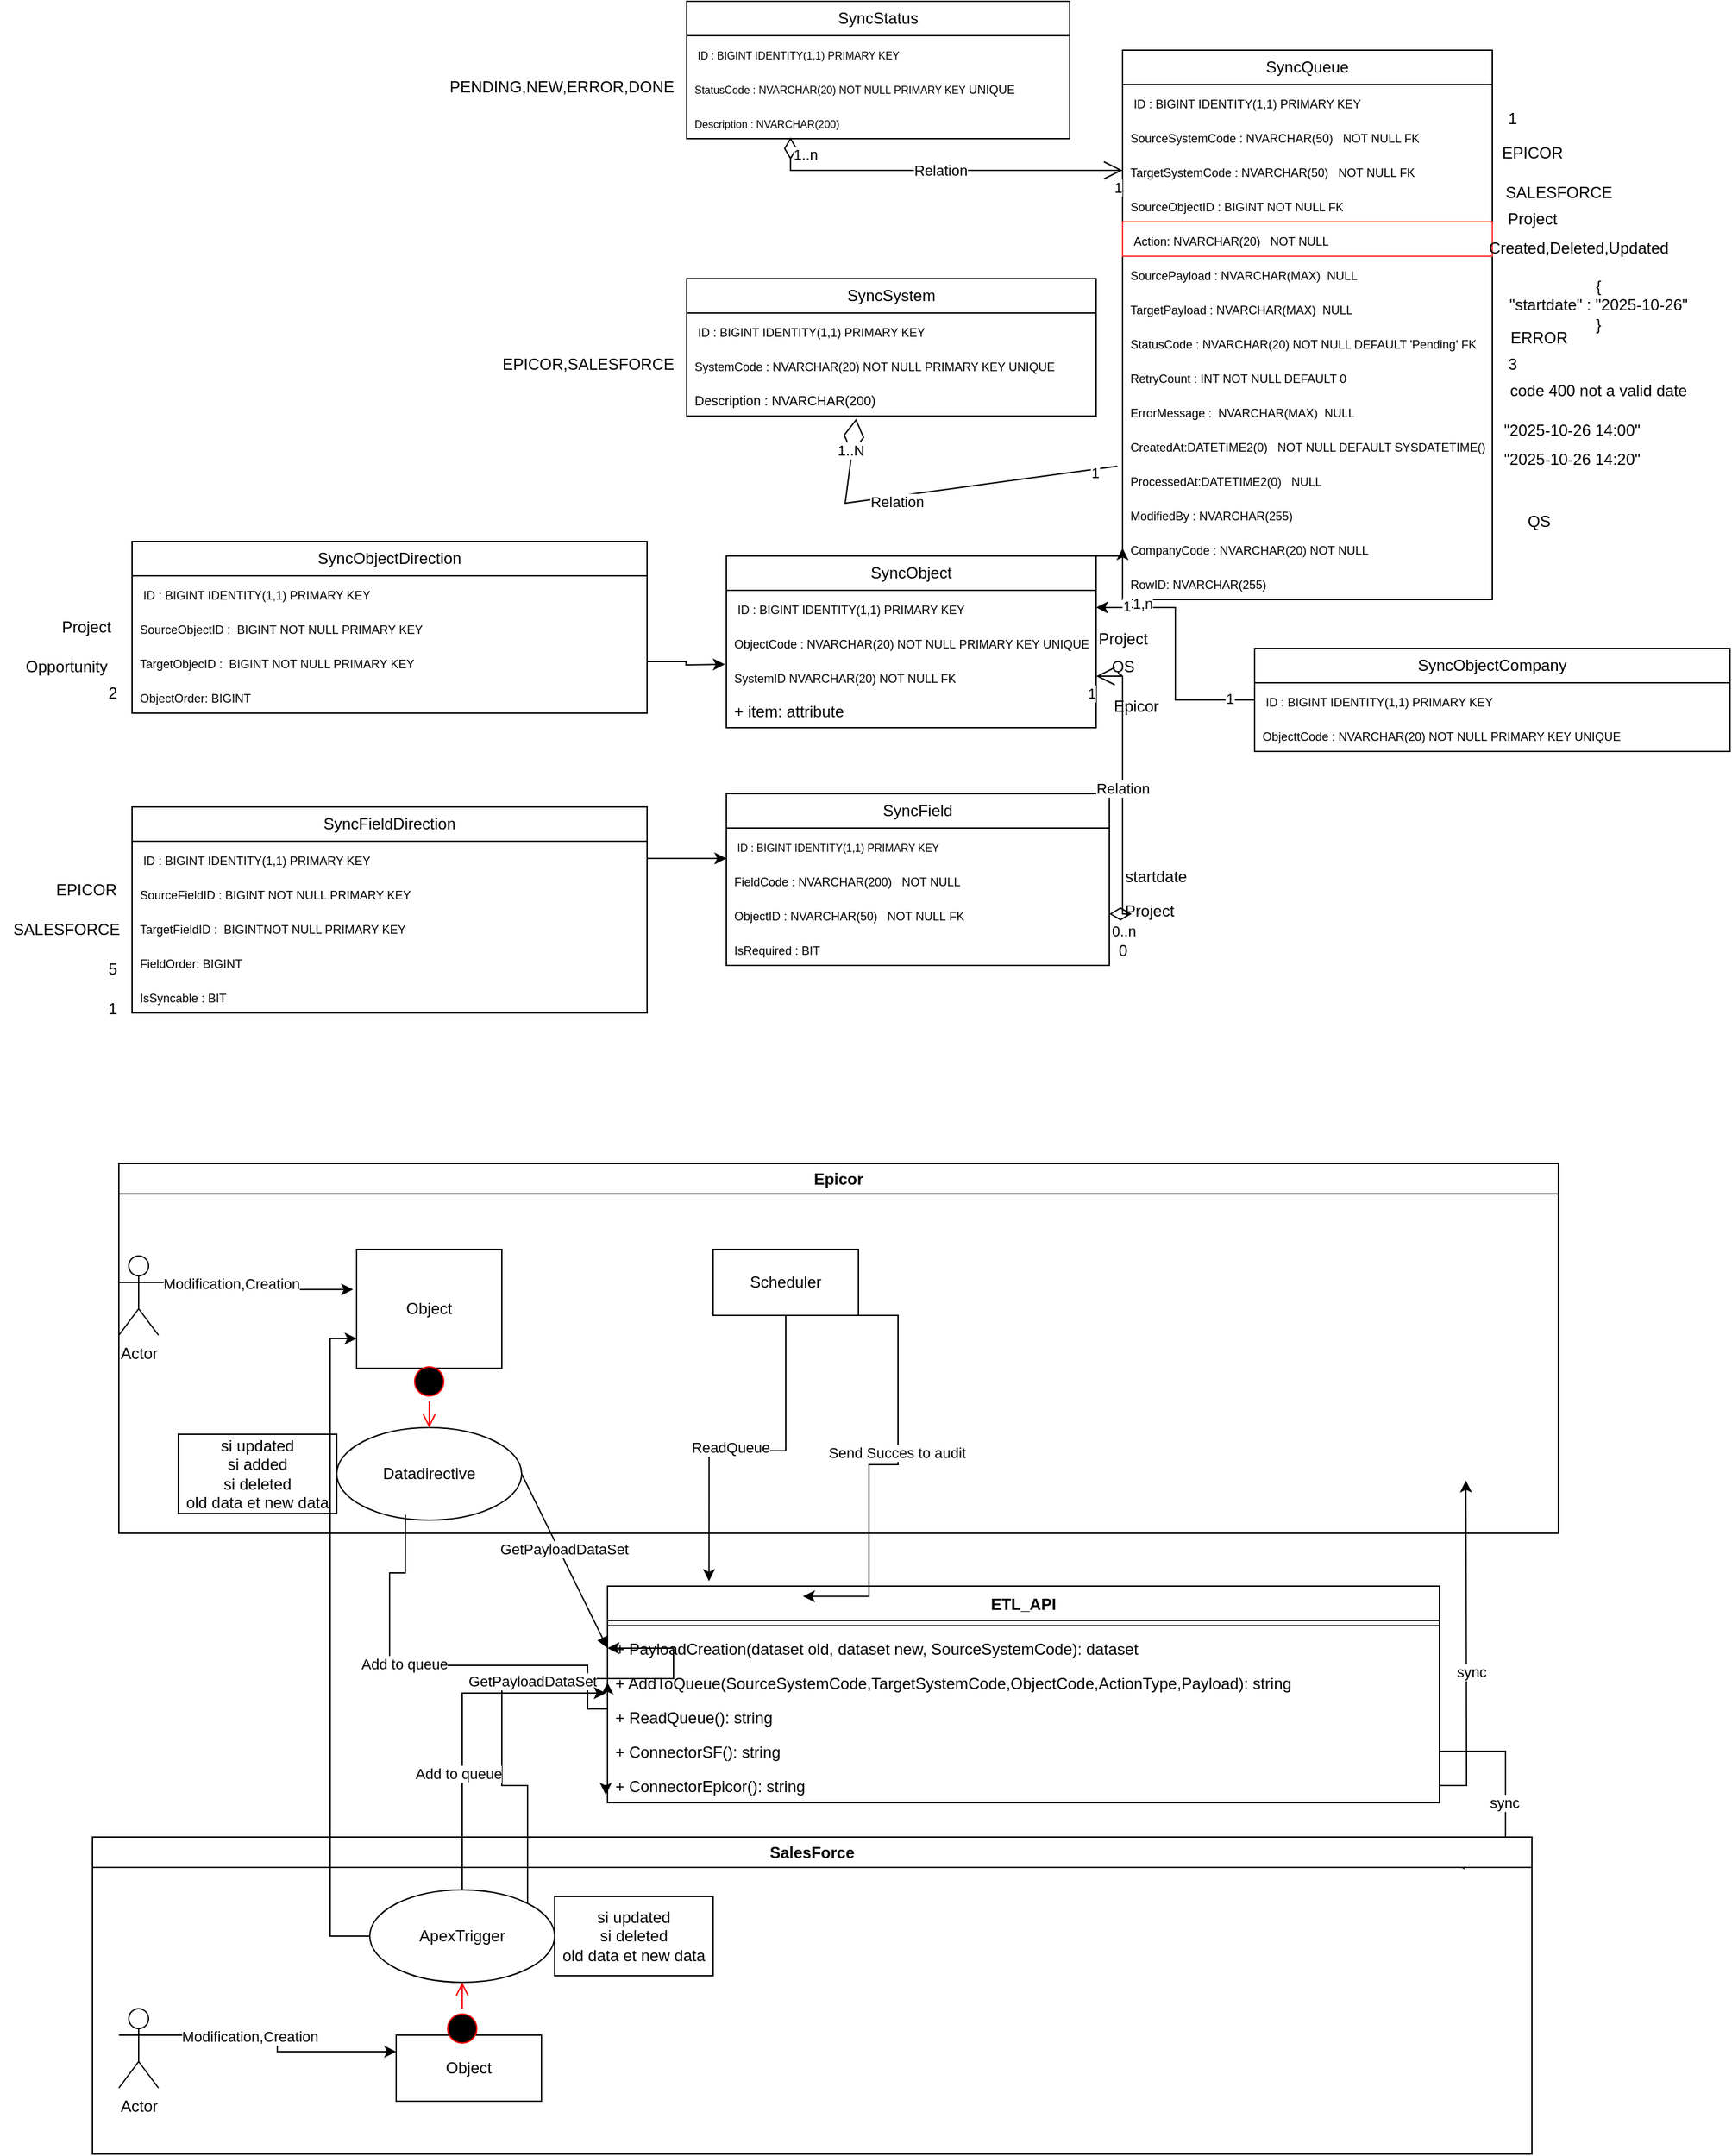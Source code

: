 <mxfile version="28.2.5">
  <diagram name="Page-1" id="Aj5_N3WaNxsP5dWTPXrr">
    <mxGraphModel dx="2253" dy="751" grid="1" gridSize="10" guides="1" tooltips="1" connect="1" arrows="1" fold="1" page="1" pageScale="1" pageWidth="827" pageHeight="1169" math="0" shadow="0">
      <root>
        <mxCell id="0" />
        <mxCell id="1" parent="0" />
        <mxCell id="Qb6BTMtfL8MH-y7f0pIz-1" value="&lt;span data-teams=&quot;true&quot;&gt;SyncQueue&lt;/span&gt;" style="swimlane;fontStyle=0;childLayout=stackLayout;horizontal=1;startSize=26;fillColor=none;horizontalStack=0;resizeParent=1;resizeParentMax=0;resizeLast=0;collapsible=1;marginBottom=0;whiteSpace=wrap;html=1;" parent="1" vertex="1">
          <mxGeometry x="290" y="57" width="280" height="416" as="geometry" />
        </mxCell>
        <mxCell id="Qb6BTMtfL8MH-y7f0pIz-2" value="&lt;span data-teams=&quot;true&quot;&gt;&lt;font style=&quot;font-size: 9px;&quot;&gt;&amp;nbsp;ID : BIGINT IDENTITY(1,1) PRIMARY KEY&lt;/font&gt;&lt;/span&gt;" style="text;strokeColor=none;fillColor=none;align=left;verticalAlign=top;spacingLeft=4;spacingRight=4;overflow=hidden;rotatable=0;points=[[0,0.5],[1,0.5]];portConstraint=eastwest;whiteSpace=wrap;html=1;" parent="Qb6BTMtfL8MH-y7f0pIz-1" vertex="1">
          <mxGeometry y="26" width="280" height="26" as="geometry" />
        </mxCell>
        <mxCell id="Qb6BTMtfL8MH-y7f0pIz-3" value="&lt;span data-teams=&quot;true&quot;&gt;&lt;font style=&quot;font-size: 9px;&quot;&gt;SourceSystemCode : NVARCHAR(50)&amp;nbsp;&amp;nbsp; NOT NULL FK&lt;/font&gt;&lt;/span&gt;" style="text;strokeColor=none;fillColor=none;align=left;verticalAlign=top;spacingLeft=4;spacingRight=4;overflow=hidden;rotatable=0;points=[[0,0.5],[1,0.5]];portConstraint=eastwest;whiteSpace=wrap;html=1;" parent="Qb6BTMtfL8MH-y7f0pIz-1" vertex="1">
          <mxGeometry y="52" width="280" height="26" as="geometry" />
        </mxCell>
        <mxCell id="Qb6BTMtfL8MH-y7f0pIz-4" value="&lt;span data-teams=&quot;true&quot;&gt;&lt;font style=&quot;font-size: 9px;&quot;&gt;TargetSystemCode : NVARCHAR(50)&amp;nbsp;&amp;nbsp; NOT NULL FK&lt;/font&gt;&lt;/span&gt;" style="text;strokeColor=none;fillColor=none;align=left;verticalAlign=top;spacingLeft=4;spacingRight=4;overflow=hidden;rotatable=0;points=[[0,0.5],[1,0.5]];portConstraint=eastwest;whiteSpace=wrap;html=1;" parent="Qb6BTMtfL8MH-y7f0pIz-1" vertex="1">
          <mxGeometry y="78" width="280" height="26" as="geometry" />
        </mxCell>
        <mxCell id="MTBKCmyBLElkbQ5yRE9a-2" value="&lt;span data-teams=&quot;true&quot;&gt;&lt;font style=&quot;font-size: 9px;&quot;&gt;SourceObjectID : BIGINT NOT NULL FK&lt;/font&gt;&lt;/span&gt;" style="text;strokeColor=none;fillColor=none;align=left;verticalAlign=top;spacingLeft=4;spacingRight=4;overflow=hidden;rotatable=0;points=[[0,0.5],[1,0.5]];portConstraint=eastwest;whiteSpace=wrap;html=1;" parent="Qb6BTMtfL8MH-y7f0pIz-1" vertex="1">
          <mxGeometry y="104" width="280" height="26" as="geometry" />
        </mxCell>
        <mxCell id="MTBKCmyBLElkbQ5yRE9a-3" value="&lt;span data-teams=&quot;true&quot;&gt;&lt;font style=&quot;font-size: 9px;&quot;&gt;&amp;nbsp;Action: NVARCHAR(20)&amp;nbsp;&amp;nbsp; NOT NULL&lt;/font&gt;&lt;/span&gt;" style="text;strokeColor=#FF3333;fillColor=#FFFFFF;align=left;verticalAlign=top;spacingLeft=4;spacingRight=4;overflow=hidden;rotatable=0;points=[[0,0.5],[1,0.5]];portConstraint=eastwest;whiteSpace=wrap;html=1;" parent="Qb6BTMtfL8MH-y7f0pIz-1" vertex="1">
          <mxGeometry y="130" width="280" height="26" as="geometry" />
        </mxCell>
        <mxCell id="8bQzE6Kmlg_8_YY8ckR2-76" value="&lt;span style=&quot;font-size: 9px;&quot;&gt;SourcePayload : NVARCHAR(MAX)&amp;nbsp; NULL&lt;/span&gt;" style="text;strokeColor=none;fillColor=none;align=left;verticalAlign=top;spacingLeft=4;spacingRight=4;overflow=hidden;rotatable=0;points=[[0,0.5],[1,0.5]];portConstraint=eastwest;whiteSpace=wrap;html=1;" parent="Qb6BTMtfL8MH-y7f0pIz-1" vertex="1">
          <mxGeometry y="156" width="280" height="26" as="geometry" />
        </mxCell>
        <mxCell id="MTBKCmyBLElkbQ5yRE9a-4" value="&lt;span data-teams=&quot;true&quot;&gt;&lt;font style=&quot;font-size: 9px;&quot;&gt;TargetPayload : NVARCHAR(MAX)&amp;nbsp; NULL&lt;/font&gt;&lt;/span&gt;" style="text;strokeColor=none;fillColor=none;align=left;verticalAlign=top;spacingLeft=4;spacingRight=4;overflow=hidden;rotatable=0;points=[[0,0.5],[1,0.5]];portConstraint=eastwest;whiteSpace=wrap;html=1;" parent="Qb6BTMtfL8MH-y7f0pIz-1" vertex="1">
          <mxGeometry y="182" width="280" height="26" as="geometry" />
        </mxCell>
        <mxCell id="MTBKCmyBLElkbQ5yRE9a-5" value="&lt;span data-teams=&quot;true&quot;&gt;&lt;font style=&quot;font-size: 9px;&quot;&gt;StatusCode : NVARCHAR(20) NOT NULL DEFAULT &#39;Pending&#39; FK&lt;/font&gt;&lt;/span&gt;" style="text;strokeColor=none;fillColor=none;align=left;verticalAlign=top;spacingLeft=4;spacingRight=4;overflow=hidden;rotatable=0;points=[[0,0.5],[1,0.5]];portConstraint=eastwest;whiteSpace=wrap;html=1;" parent="Qb6BTMtfL8MH-y7f0pIz-1" vertex="1">
          <mxGeometry y="208" width="280" height="26" as="geometry" />
        </mxCell>
        <mxCell id="MTBKCmyBLElkbQ5yRE9a-6" value="&lt;span data-teams=&quot;true&quot;&gt;&lt;font style=&quot;font-size: 9px;&quot;&gt;RetryCount : INT NOT NULL DEFAULT 0&lt;/font&gt;&lt;/span&gt;" style="text;strokeColor=none;fillColor=none;align=left;verticalAlign=top;spacingLeft=4;spacingRight=4;overflow=hidden;rotatable=0;points=[[0,0.5],[1,0.5]];portConstraint=eastwest;whiteSpace=wrap;html=1;" parent="Qb6BTMtfL8MH-y7f0pIz-1" vertex="1">
          <mxGeometry y="234" width="280" height="26" as="geometry" />
        </mxCell>
        <mxCell id="MTBKCmyBLElkbQ5yRE9a-7" value="&lt;span data-teams=&quot;true&quot;&gt;&lt;font style=&quot;font-size: 9px;&quot;&gt;ErrorMessage :&amp;nbsp; NVARCHAR(MAX)&amp;nbsp; NULL&lt;/font&gt;&lt;/span&gt;" style="text;strokeColor=none;fillColor=none;align=left;verticalAlign=top;spacingLeft=4;spacingRight=4;overflow=hidden;rotatable=0;points=[[0,0.5],[1,0.5]];portConstraint=eastwest;whiteSpace=wrap;html=1;" parent="Qb6BTMtfL8MH-y7f0pIz-1" vertex="1">
          <mxGeometry y="260" width="280" height="26" as="geometry" />
        </mxCell>
        <mxCell id="MTBKCmyBLElkbQ5yRE9a-8" value="&lt;span data-teams=&quot;true&quot;&gt;&lt;font style=&quot;font-size: 9px;&quot;&gt;CreatedAt:DATETIME2(0)&amp;nbsp;&amp;nbsp; NOT NULL DEFAULT SYSDATETIME()&lt;/font&gt;&lt;/span&gt;" style="text;strokeColor=none;fillColor=none;align=left;verticalAlign=top;spacingLeft=4;spacingRight=4;overflow=hidden;rotatable=0;points=[[0,0.5],[1,0.5]];portConstraint=eastwest;whiteSpace=wrap;html=1;" parent="Qb6BTMtfL8MH-y7f0pIz-1" vertex="1">
          <mxGeometry y="286" width="280" height="26" as="geometry" />
        </mxCell>
        <mxCell id="MTBKCmyBLElkbQ5yRE9a-9" value="&lt;span data-teams=&quot;true&quot;&gt;&lt;font style=&quot;font-size: 9px;&quot;&gt;ProcessedAt:DATETIME2(0)&amp;nbsp;&amp;nbsp; NULL&lt;/font&gt;&lt;/span&gt;" style="text;strokeColor=none;fillColor=none;align=left;verticalAlign=top;spacingLeft=4;spacingRight=4;overflow=hidden;rotatable=0;points=[[0,0.5],[1,0.5]];portConstraint=eastwest;whiteSpace=wrap;html=1;" parent="Qb6BTMtfL8MH-y7f0pIz-1" vertex="1">
          <mxGeometry y="312" width="280" height="26" as="geometry" />
        </mxCell>
        <mxCell id="8bQzE6Kmlg_8_YY8ckR2-77" value="&lt;font style=&quot;font-size: 9px;&quot;&gt;ModifiedBy : NVARCHAR(255)&amp;nbsp;&lt;/font&gt;" style="text;strokeColor=none;fillColor=none;align=left;verticalAlign=top;spacingLeft=4;spacingRight=4;overflow=hidden;rotatable=0;points=[[0,0.5],[1,0.5]];portConstraint=eastwest;whiteSpace=wrap;html=1;" parent="Qb6BTMtfL8MH-y7f0pIz-1" vertex="1">
          <mxGeometry y="338" width="280" height="26" as="geometry" />
        </mxCell>
        <mxCell id="8bQzE6Kmlg_8_YY8ckR2-66" value="&lt;font style=&quot;font-size: 9px;&quot;&gt;CompanyCode&amp;nbsp;&lt;font style=&quot;&quot;&gt;: NVARCHAR(20) NOT NULL&amp;nbsp;&lt;/font&gt;&lt;/font&gt;" style="text;strokeColor=none;fillColor=none;align=left;verticalAlign=top;spacingLeft=4;spacingRight=4;overflow=hidden;rotatable=0;points=[[0,0.5],[1,0.5]];portConstraint=eastwest;whiteSpace=wrap;html=1;" parent="Qb6BTMtfL8MH-y7f0pIz-1" vertex="1">
          <mxGeometry y="364" width="280" height="26" as="geometry" />
        </mxCell>
        <mxCell id="hqeiCb8TTvEmJ8y_VH3f-1" value="&lt;font style=&quot;font-size: 9px;&quot;&gt;RowID:&amp;nbsp;NVARCHAR(255)&amp;nbsp;&lt;/font&gt;" style="text;strokeColor=none;fillColor=none;align=left;verticalAlign=top;spacingLeft=4;spacingRight=4;overflow=hidden;rotatable=0;points=[[0,0.5],[1,0.5]];portConstraint=eastwest;whiteSpace=wrap;html=1;" vertex="1" parent="Qb6BTMtfL8MH-y7f0pIz-1">
          <mxGeometry y="390" width="280" height="26" as="geometry" />
        </mxCell>
        <mxCell id="MTBKCmyBLElkbQ5yRE9a-10" value="SyncStatus" style="swimlane;fontStyle=0;childLayout=stackLayout;horizontal=1;startSize=26;fillColor=none;horizontalStack=0;resizeParent=1;resizeParentMax=0;resizeLast=0;collapsible=1;marginBottom=0;whiteSpace=wrap;html=1;" parent="1" vertex="1">
          <mxGeometry x="-40" y="20" width="290" height="104" as="geometry" />
        </mxCell>
        <mxCell id="MTBKCmyBLElkbQ5yRE9a-11" value="&lt;font style=&quot;font-size: 8px;&quot;&gt;&amp;nbsp;ID : BIGINT IDENTITY(1,1) PRIMARY KEY&lt;/font&gt;" style="text;strokeColor=none;fillColor=none;align=left;verticalAlign=top;spacingLeft=4;spacingRight=4;overflow=hidden;rotatable=0;points=[[0,0.5],[1,0.5]];portConstraint=eastwest;whiteSpace=wrap;html=1;" parent="MTBKCmyBLElkbQ5yRE9a-10" vertex="1">
          <mxGeometry y="26" width="290" height="26" as="geometry" />
        </mxCell>
        <mxCell id="MTBKCmyBLElkbQ5yRE9a-13" value="&lt;font style=&quot;font-size: 8px;&quot;&gt;&lt;font style=&quot;&quot;&gt;StatusCode&amp;nbsp;: NVARCHAR(20) NOT NULL&amp;nbsp;&lt;/font&gt;PRIMARY KEY&amp;nbsp;&lt;/font&gt;&lt;span style=&quot;font-size: 9px;&quot;&gt;UNIQUE&lt;/span&gt;" style="text;strokeColor=none;fillColor=none;align=left;verticalAlign=top;spacingLeft=4;spacingRight=4;overflow=hidden;rotatable=0;points=[[0,0.5],[1,0.5]];portConstraint=eastwest;whiteSpace=wrap;html=1;" parent="MTBKCmyBLElkbQ5yRE9a-10" vertex="1">
          <mxGeometry y="52" width="290" height="26" as="geometry" />
        </mxCell>
        <mxCell id="MTBKCmyBLElkbQ5yRE9a-19" value="&lt;font style=&quot;font-size: 8px;&quot;&gt;Description :&amp;nbsp;NVARCHAR(200)&amp;nbsp;&lt;/font&gt;" style="text;strokeColor=none;fillColor=none;align=left;verticalAlign=top;spacingLeft=4;spacingRight=4;overflow=hidden;rotatable=0;points=[[0,0.5],[1,0.5]];portConstraint=eastwest;whiteSpace=wrap;html=1;" parent="MTBKCmyBLElkbQ5yRE9a-10" vertex="1">
          <mxGeometry y="78" width="290" height="26" as="geometry" />
        </mxCell>
        <mxCell id="MTBKCmyBLElkbQ5yRE9a-16" value="Relation" style="endArrow=open;html=1;endSize=12;startArrow=diamondThin;startSize=14;startFill=0;edgeStyle=orthogonalEdgeStyle;rounded=0;entryX=0;entryY=0.5;entryDx=0;entryDy=0;exitX=0.271;exitY=0.962;exitDx=0;exitDy=0;exitPerimeter=0;" parent="1" source="MTBKCmyBLElkbQ5yRE9a-19" target="Qb6BTMtfL8MH-y7f0pIz-4" edge="1">
          <mxGeometry relative="1" as="geometry">
            <mxPoint x="97" y="130" as="sourcePoint" />
            <mxPoint x="250.0" y="198.914" as="targetPoint" />
          </mxGeometry>
        </mxCell>
        <mxCell id="MTBKCmyBLElkbQ5yRE9a-17" value="1..n" style="edgeLabel;resizable=0;html=1;align=left;verticalAlign=top;" parent="MTBKCmyBLElkbQ5yRE9a-16" connectable="0" vertex="1">
          <mxGeometry x="-1" relative="1" as="geometry" />
        </mxCell>
        <mxCell id="MTBKCmyBLElkbQ5yRE9a-18" value="1" style="edgeLabel;resizable=0;html=1;align=right;verticalAlign=top;" parent="MTBKCmyBLElkbQ5yRE9a-16" connectable="0" vertex="1">
          <mxGeometry x="1" relative="1" as="geometry" />
        </mxCell>
        <mxCell id="MTBKCmyBLElkbQ5yRE9a-21" value="SyncField" style="swimlane;fontStyle=0;childLayout=stackLayout;horizontal=1;startSize=26;fillColor=none;horizontalStack=0;resizeParent=1;resizeParentMax=0;resizeLast=0;collapsible=1;marginBottom=0;whiteSpace=wrap;html=1;" parent="1" vertex="1">
          <mxGeometry x="-10" y="620" width="290" height="130" as="geometry" />
        </mxCell>
        <mxCell id="MTBKCmyBLElkbQ5yRE9a-22" value="&lt;span style=&quot;font-size: 8px;&quot;&gt;&amp;nbsp;ID : BIGINT IDENTITY(1,1) PRIMARY KEY&lt;/span&gt;" style="text;strokeColor=none;fillColor=none;align=left;verticalAlign=top;spacingLeft=4;spacingRight=4;overflow=hidden;rotatable=0;points=[[0,0.5],[1,0.5]];portConstraint=eastwest;whiteSpace=wrap;html=1;" parent="MTBKCmyBLElkbQ5yRE9a-21" vertex="1">
          <mxGeometry y="26" width="290" height="26" as="geometry" />
        </mxCell>
        <mxCell id="Qzrrch7IK2g1BgYNQHYs-12" value="&lt;font style=&quot;font-size: 9px;&quot;&gt;FieldCode : NVARCHAR(200)&amp;nbsp;&amp;nbsp; NOT NULL&amp;nbsp;&lt;/font&gt;" style="text;strokeColor=none;fillColor=none;align=left;verticalAlign=top;spacingLeft=4;spacingRight=4;overflow=hidden;rotatable=0;points=[[0,0.5],[1,0.5]];portConstraint=eastwest;whiteSpace=wrap;html=1;" parent="MTBKCmyBLElkbQ5yRE9a-21" vertex="1">
          <mxGeometry y="52" width="290" height="26" as="geometry" />
        </mxCell>
        <mxCell id="MTBKCmyBLElkbQ5yRE9a-23" value="&lt;span style=&quot;font-size: 9px;&quot;&gt;ObjectID : NVARCHAR(50)&amp;nbsp;&amp;nbsp; NOT NULL&amp;nbsp;&lt;/span&gt;&lt;span style=&quot;font-size: 9px;&quot;&gt;FK&lt;/span&gt;" style="text;strokeColor=none;fillColor=none;align=left;verticalAlign=top;spacingLeft=4;spacingRight=4;overflow=hidden;rotatable=0;points=[[0,0.5],[1,0.5]];portConstraint=eastwest;whiteSpace=wrap;html=1;" parent="MTBKCmyBLElkbQ5yRE9a-21" vertex="1">
          <mxGeometry y="78" width="290" height="26" as="geometry" />
        </mxCell>
        <mxCell id="8bQzE6Kmlg_8_YY8ckR2-73" value="&lt;font style=&quot;font-size: 9px;&quot;&gt;IsRequired : BIT&lt;/font&gt;" style="text;strokeColor=none;fillColor=none;align=left;verticalAlign=top;spacingLeft=4;spacingRight=4;overflow=hidden;rotatable=0;points=[[0,0.5],[1,0.5]];portConstraint=eastwest;whiteSpace=wrap;html=1;" parent="MTBKCmyBLElkbQ5yRE9a-21" vertex="1">
          <mxGeometry y="104" width="290" height="26" as="geometry" />
        </mxCell>
        <mxCell id="MTBKCmyBLElkbQ5yRE9a-25" value="SyncSystem" style="swimlane;fontStyle=0;childLayout=stackLayout;horizontal=1;startSize=26;fillColor=none;horizontalStack=0;resizeParent=1;resizeParentMax=0;resizeLast=0;collapsible=1;marginBottom=0;whiteSpace=wrap;html=1;" parent="1" vertex="1">
          <mxGeometry x="-40" y="230" width="310" height="104" as="geometry" />
        </mxCell>
        <mxCell id="MTBKCmyBLElkbQ5yRE9a-26" value="&lt;span style=&quot;font-size: 9px;&quot;&gt;&amp;nbsp;ID : BIGINT IDENTITY(1,1) PRIMARY KEY&lt;/span&gt;" style="text;strokeColor=none;fillColor=none;align=left;verticalAlign=top;spacingLeft=4;spacingRight=4;overflow=hidden;rotatable=0;points=[[0,0.5],[1,0.5]];portConstraint=eastwest;whiteSpace=wrap;html=1;" parent="MTBKCmyBLElkbQ5yRE9a-25" vertex="1">
          <mxGeometry y="26" width="310" height="26" as="geometry" />
        </mxCell>
        <mxCell id="MTBKCmyBLElkbQ5yRE9a-27" value="&lt;font style=&quot;font-size: 9px;&quot;&gt;&lt;font style=&quot;&quot;&gt;SystemCode&amp;nbsp;: NVARCHAR(20) NOT NULL&amp;nbsp;&lt;/font&gt;PRIMARY KEY UNIQUE&lt;/font&gt;" style="text;strokeColor=none;fillColor=none;align=left;verticalAlign=top;spacingLeft=4;spacingRight=4;overflow=hidden;rotatable=0;points=[[0,0.5],[1,0.5]];portConstraint=eastwest;whiteSpace=wrap;html=1;" parent="MTBKCmyBLElkbQ5yRE9a-25" vertex="1">
          <mxGeometry y="52" width="310" height="26" as="geometry" />
        </mxCell>
        <mxCell id="MTBKCmyBLElkbQ5yRE9a-28" value="&lt;font style=&quot;font-size: 10px;&quot;&gt;Description :&amp;nbsp;NVARCHAR(200)&amp;nbsp;&lt;/font&gt;" style="text;strokeColor=none;fillColor=none;align=left;verticalAlign=top;spacingLeft=4;spacingRight=4;overflow=hidden;rotatable=0;points=[[0,0.5],[1,0.5]];portConstraint=eastwest;whiteSpace=wrap;html=1;" parent="MTBKCmyBLElkbQ5yRE9a-25" vertex="1">
          <mxGeometry y="78" width="310" height="26" as="geometry" />
        </mxCell>
        <mxCell id="MTBKCmyBLElkbQ5yRE9a-29" value="" style="endArrow=diamondThin;endFill=0;endSize=24;html=1;rounded=0;entryX=0.414;entryY=1.077;entryDx=0;entryDy=0;entryPerimeter=0;exitX=-0.014;exitY=1.115;exitDx=0;exitDy=0;exitPerimeter=0;" parent="1" source="MTBKCmyBLElkbQ5yRE9a-8" target="MTBKCmyBLElkbQ5yRE9a-28" edge="1">
          <mxGeometry width="160" relative="1" as="geometry">
            <mxPoint x="120" y="440" as="sourcePoint" />
            <mxPoint x="230" y="390" as="targetPoint" />
            <Array as="points">
              <mxPoint x="80" y="400" />
            </Array>
          </mxGeometry>
        </mxCell>
        <mxCell id="MTBKCmyBLElkbQ5yRE9a-30" value="1..N" style="edgeLabel;html=1;align=center;verticalAlign=middle;resizable=0;points=[];" parent="MTBKCmyBLElkbQ5yRE9a-29" vertex="1" connectable="0">
          <mxGeometry x="0.824" y="1" relative="1" as="geometry">
            <mxPoint as="offset" />
          </mxGeometry>
        </mxCell>
        <mxCell id="MTBKCmyBLElkbQ5yRE9a-31" value="1" style="edgeLabel;html=1;align=center;verticalAlign=middle;resizable=0;points=[];" parent="MTBKCmyBLElkbQ5yRE9a-29" vertex="1" connectable="0">
          <mxGeometry x="-0.872" y="2" relative="1" as="geometry">
            <mxPoint as="offset" />
          </mxGeometry>
        </mxCell>
        <mxCell id="MTBKCmyBLElkbQ5yRE9a-32" value="Relation" style="edgeLabel;html=1;align=center;verticalAlign=middle;resizable=0;points=[];" parent="MTBKCmyBLElkbQ5yRE9a-29" vertex="1" connectable="0">
          <mxGeometry x="0.24" y="4" relative="1" as="geometry">
            <mxPoint as="offset" />
          </mxGeometry>
        </mxCell>
        <mxCell id="Qzrrch7IK2g1BgYNQHYs-1" value="SyncObject" style="swimlane;fontStyle=0;childLayout=stackLayout;horizontal=1;startSize=26;fillColor=none;horizontalStack=0;resizeParent=1;resizeParentMax=0;resizeLast=0;collapsible=1;marginBottom=0;whiteSpace=wrap;html=1;" parent="1" vertex="1">
          <mxGeometry x="-10" y="440" width="280" height="130" as="geometry" />
        </mxCell>
        <mxCell id="Qzrrch7IK2g1BgYNQHYs-2" value="&lt;span style=&quot;font-size: 9px;&quot;&gt;&amp;nbsp;ID : BIGINT IDENTITY(1,1) PRIMARY KEY&lt;/span&gt;" style="text;strokeColor=none;fillColor=none;align=left;verticalAlign=top;spacingLeft=4;spacingRight=4;overflow=hidden;rotatable=0;points=[[0,0.5],[1,0.5]];portConstraint=eastwest;whiteSpace=wrap;html=1;" parent="Qzrrch7IK2g1BgYNQHYs-1" vertex="1">
          <mxGeometry y="26" width="280" height="26" as="geometry" />
        </mxCell>
        <mxCell id="Qzrrch7IK2g1BgYNQHYs-3" value="&lt;font style=&quot;font-size: 9px;&quot;&gt;ObjectCode&amp;nbsp;&lt;font style=&quot;&quot;&gt;: NVARCHAR(20) NOT NULL&amp;nbsp;&lt;/font&gt;PRIMARY KEY UNIQUE&lt;/font&gt;" style="text;strokeColor=none;fillColor=none;align=left;verticalAlign=top;spacingLeft=4;spacingRight=4;overflow=hidden;rotatable=0;points=[[0,0.5],[1,0.5]];portConstraint=eastwest;whiteSpace=wrap;html=1;" parent="Qzrrch7IK2g1BgYNQHYs-1" vertex="1">
          <mxGeometry y="52" width="280" height="26" as="geometry" />
        </mxCell>
        <mxCell id="Qzrrch7IK2g1BgYNQHYs-8" value="&lt;font style=&quot;font-size: 9px;&quot;&gt;SystemID&amp;nbsp;&lt;font style=&quot;&quot;&gt;NVARCHAR(20) NOT NULL FK&lt;/font&gt;&amp;nbsp;&lt;/font&gt;" style="text;strokeColor=none;fillColor=none;align=left;verticalAlign=top;spacingLeft=4;spacingRight=4;overflow=hidden;rotatable=0;points=[[0,0.5],[1,0.5]];portConstraint=eastwest;whiteSpace=wrap;html=1;" parent="Qzrrch7IK2g1BgYNQHYs-1" vertex="1">
          <mxGeometry y="78" width="280" height="26" as="geometry" />
        </mxCell>
        <mxCell id="b9gmR7ahSrgNAl1d7lEf-2" value="+ item: attribute" style="text;strokeColor=none;fillColor=none;align=left;verticalAlign=top;spacingLeft=4;spacingRight=4;overflow=hidden;rotatable=0;points=[[0,0.5],[1,0.5]];portConstraint=eastwest;whiteSpace=wrap;html=1;" parent="Qzrrch7IK2g1BgYNQHYs-1" vertex="1">
          <mxGeometry y="104" width="280" height="26" as="geometry" />
        </mxCell>
        <mxCell id="Qzrrch7IK2g1BgYNQHYs-9" value="Relation" style="endArrow=open;html=1;endSize=12;startArrow=diamondThin;startSize=14;startFill=0;edgeStyle=orthogonalEdgeStyle;rounded=0;entryX=1;entryY=0.5;entryDx=0;entryDy=0;exitX=1;exitY=0.5;exitDx=0;exitDy=0;" parent="1" source="MTBKCmyBLElkbQ5yRE9a-23" target="Qzrrch7IK2g1BgYNQHYs-8" edge="1">
          <mxGeometry relative="1" as="geometry">
            <mxPoint x="300" y="680" as="sourcePoint" />
            <mxPoint x="330" y="560" as="targetPoint" />
          </mxGeometry>
        </mxCell>
        <mxCell id="Qzrrch7IK2g1BgYNQHYs-10" value="0..n" style="edgeLabel;resizable=0;html=1;align=left;verticalAlign=top;" parent="Qzrrch7IK2g1BgYNQHYs-9" connectable="0" vertex="1">
          <mxGeometry x="-1" relative="1" as="geometry" />
        </mxCell>
        <mxCell id="Qzrrch7IK2g1BgYNQHYs-11" value="1" style="edgeLabel;resizable=0;html=1;align=right;verticalAlign=top;" parent="Qzrrch7IK2g1BgYNQHYs-9" connectable="0" vertex="1">
          <mxGeometry x="1" relative="1" as="geometry" />
        </mxCell>
        <mxCell id="hNZ9rFo7HgNfVF230UiR-13" value="Epicor" style="swimlane;whiteSpace=wrap;html=1;" parent="1" vertex="1">
          <mxGeometry x="-470" y="900" width="1090" height="280" as="geometry" />
        </mxCell>
        <mxCell id="hNZ9rFo7HgNfVF230UiR-14" value="Object" style="html=1;whiteSpace=wrap;" parent="hNZ9rFo7HgNfVF230UiR-13" vertex="1">
          <mxGeometry x="180" y="65" width="110" height="90" as="geometry" />
        </mxCell>
        <mxCell id="hNZ9rFo7HgNfVF230UiR-16" style="edgeStyle=orthogonalEdgeStyle;rounded=0;orthogonalLoop=1;jettySize=auto;html=1;exitX=1;exitY=0.333;exitDx=0;exitDy=0;exitPerimeter=0;entryX=-0.024;entryY=0.338;entryDx=0;entryDy=0;entryPerimeter=0;" parent="hNZ9rFo7HgNfVF230UiR-13" source="hNZ9rFo7HgNfVF230UiR-15" target="hNZ9rFo7HgNfVF230UiR-14" edge="1">
          <mxGeometry relative="1" as="geometry">
            <mxPoint x="110" y="100.118" as="targetPoint" />
          </mxGeometry>
        </mxCell>
        <mxCell id="hNZ9rFo7HgNfVF230UiR-17" value="Modification,Creation" style="edgeLabel;html=1;align=center;verticalAlign=middle;resizable=0;points=[];" parent="hNZ9rFo7HgNfVF230UiR-16" vertex="1" connectable="0">
          <mxGeometry x="-0.286" y="-1" relative="1" as="geometry">
            <mxPoint as="offset" />
          </mxGeometry>
        </mxCell>
        <mxCell id="hNZ9rFo7HgNfVF230UiR-15" value="Actor" style="shape=umlActor;verticalLabelPosition=bottom;verticalAlign=top;html=1;" parent="hNZ9rFo7HgNfVF230UiR-13" vertex="1">
          <mxGeometry y="70" width="30" height="60" as="geometry" />
        </mxCell>
        <mxCell id="hNZ9rFo7HgNfVF230UiR-20" value="Datadirective" style="ellipse;whiteSpace=wrap;html=1;" parent="hNZ9rFo7HgNfVF230UiR-13" vertex="1">
          <mxGeometry x="165" y="200" width="140" height="70" as="geometry" />
        </mxCell>
        <mxCell id="hNZ9rFo7HgNfVF230UiR-21" value="" style="ellipse;html=1;shape=startState;fillColor=#000000;strokeColor=#ff0000;" parent="hNZ9rFo7HgNfVF230UiR-13" vertex="1">
          <mxGeometry x="220" y="150" width="30" height="30" as="geometry" />
        </mxCell>
        <mxCell id="hNZ9rFo7HgNfVF230UiR-22" value="" style="edgeStyle=orthogonalEdgeStyle;html=1;verticalAlign=bottom;endArrow=open;endSize=8;strokeColor=#ff0000;rounded=0;entryX=0.5;entryY=0;entryDx=0;entryDy=0;" parent="hNZ9rFo7HgNfVF230UiR-13" source="hNZ9rFo7HgNfVF230UiR-21" target="hNZ9rFo7HgNfVF230UiR-20" edge="1">
          <mxGeometry relative="1" as="geometry">
            <mxPoint x="235" y="240" as="targetPoint" />
          </mxGeometry>
        </mxCell>
        <mxCell id="hNZ9rFo7HgNfVF230UiR-47" value="Scheduler" style="html=1;whiteSpace=wrap;" parent="hNZ9rFo7HgNfVF230UiR-13" vertex="1">
          <mxGeometry x="450" y="65" width="110" height="50" as="geometry" />
        </mxCell>
        <mxCell id="hNZ9rFo7HgNfVF230UiR-72" value="si updated&lt;div&gt;si added&lt;/div&gt;&lt;div&gt;si deleted&lt;/div&gt;&lt;div&gt;old data et new data&lt;/div&gt;" style="rounded=0;whiteSpace=wrap;html=1;" parent="hNZ9rFo7HgNfVF230UiR-13" vertex="1">
          <mxGeometry x="45" y="205" width="120" height="60" as="geometry" />
        </mxCell>
        <mxCell id="hNZ9rFo7HgNfVF230UiR-33" value="ETL_API" style="swimlane;fontStyle=1;align=center;verticalAlign=top;childLayout=stackLayout;horizontal=1;startSize=26;horizontalStack=0;resizeParent=1;resizeParentMax=0;resizeLast=0;collapsible=1;marginBottom=0;whiteSpace=wrap;html=1;" parent="1" vertex="1">
          <mxGeometry x="-100" y="1220" width="630" height="164" as="geometry" />
        </mxCell>
        <mxCell id="hNZ9rFo7HgNfVF230UiR-35" value="" style="line;strokeWidth=1;fillColor=none;align=left;verticalAlign=middle;spacingTop=-1;spacingLeft=3;spacingRight=3;rotatable=0;labelPosition=right;points=[];portConstraint=eastwest;strokeColor=inherit;" parent="hNZ9rFo7HgNfVF230UiR-33" vertex="1">
          <mxGeometry y="26" width="630" height="8" as="geometry" />
        </mxCell>
        <mxCell id="hNZ9rFo7HgNfVF230UiR-36" value="+ PayloadCreation(dataset old, dataset new, SourceSystemCode): dataset" style="text;strokeColor=none;fillColor=none;align=left;verticalAlign=top;spacingLeft=4;spacingRight=4;overflow=hidden;rotatable=0;points=[[0,0.5],[1,0.5]];portConstraint=eastwest;whiteSpace=wrap;html=1;" parent="hNZ9rFo7HgNfVF230UiR-33" vertex="1">
          <mxGeometry y="34" width="630" height="26" as="geometry" />
        </mxCell>
        <mxCell id="hNZ9rFo7HgNfVF230UiR-37" value="+ AddToQueue(SourceSystemCode,TargetSystemCode,ObjectCode,ActionType,Payload): string" style="text;strokeColor=none;fillColor=none;align=left;verticalAlign=top;spacingLeft=4;spacingRight=4;overflow=hidden;rotatable=0;points=[[0,0.5],[1,0.5]];portConstraint=eastwest;whiteSpace=wrap;html=1;" parent="hNZ9rFo7HgNfVF230UiR-33" vertex="1">
          <mxGeometry y="60" width="630" height="26" as="geometry" />
        </mxCell>
        <mxCell id="hNZ9rFo7HgNfVF230UiR-52" value="+ ReadQueue(): string" style="text;strokeColor=none;fillColor=none;align=left;verticalAlign=top;spacingLeft=4;spacingRight=4;overflow=hidden;rotatable=0;points=[[0,0.5],[1,0.5]];portConstraint=eastwest;whiteSpace=wrap;html=1;" parent="hNZ9rFo7HgNfVF230UiR-33" vertex="1">
          <mxGeometry y="86" width="630" height="26" as="geometry" />
        </mxCell>
        <mxCell id="hNZ9rFo7HgNfVF230UiR-69" style="edgeStyle=orthogonalEdgeStyle;rounded=0;orthogonalLoop=1;jettySize=auto;html=1;exitX=1;exitY=0.5;exitDx=0;exitDy=0;" parent="hNZ9rFo7HgNfVF230UiR-33" source="hNZ9rFo7HgNfVF230UiR-65" edge="1">
          <mxGeometry relative="1" as="geometry">
            <mxPoint x="640" y="210" as="targetPoint" />
            <Array as="points">
              <mxPoint x="680" y="125" />
              <mxPoint x="680" y="210" />
            </Array>
          </mxGeometry>
        </mxCell>
        <mxCell id="hNZ9rFo7HgNfVF230UiR-71" value="sync" style="edgeLabel;html=1;align=center;verticalAlign=middle;resizable=0;points=[];" parent="hNZ9rFo7HgNfVF230UiR-69" vertex="1" connectable="0">
          <mxGeometry x="0.017" y="-1" relative="1" as="geometry">
            <mxPoint as="offset" />
          </mxGeometry>
        </mxCell>
        <mxCell id="hNZ9rFo7HgNfVF230UiR-65" value="+ ConnectorSF(): string" style="text;strokeColor=none;fillColor=none;align=left;verticalAlign=top;spacingLeft=4;spacingRight=4;overflow=hidden;rotatable=0;points=[[0,0.5],[1,0.5]];portConstraint=eastwest;whiteSpace=wrap;html=1;" parent="hNZ9rFo7HgNfVF230UiR-33" vertex="1">
          <mxGeometry y="112" width="630" height="26" as="geometry" />
        </mxCell>
        <mxCell id="hNZ9rFo7HgNfVF230UiR-68" style="edgeStyle=orthogonalEdgeStyle;rounded=0;orthogonalLoop=1;jettySize=auto;html=1;exitX=1;exitY=0.5;exitDx=0;exitDy=0;" parent="hNZ9rFo7HgNfVF230UiR-33" source="hNZ9rFo7HgNfVF230UiR-66" edge="1">
          <mxGeometry relative="1" as="geometry">
            <mxPoint x="650" y="-80" as="targetPoint" />
          </mxGeometry>
        </mxCell>
        <mxCell id="hNZ9rFo7HgNfVF230UiR-70" value="sync" style="edgeLabel;html=1;align=center;verticalAlign=middle;resizable=0;points=[];" parent="hNZ9rFo7HgNfVF230UiR-68" vertex="1" connectable="0">
          <mxGeometry x="-0.155" y="-3" relative="1" as="geometry">
            <mxPoint as="offset" />
          </mxGeometry>
        </mxCell>
        <mxCell id="hNZ9rFo7HgNfVF230UiR-66" value="+ ConnectorEpicor(): string" style="text;strokeColor=none;fillColor=none;align=left;verticalAlign=top;spacingLeft=4;spacingRight=4;overflow=hidden;rotatable=0;points=[[0,0.5],[1,0.5]];portConstraint=eastwest;whiteSpace=wrap;html=1;" parent="hNZ9rFo7HgNfVF230UiR-33" vertex="1">
          <mxGeometry y="138" width="630" height="26" as="geometry" />
        </mxCell>
        <mxCell id="hNZ9rFo7HgNfVF230UiR-67" style="edgeStyle=orthogonalEdgeStyle;rounded=0;orthogonalLoop=1;jettySize=auto;html=1;exitX=0;exitY=0.5;exitDx=0;exitDy=0;entryX=-0.002;entryY=0.769;entryDx=0;entryDy=0;entryPerimeter=0;" parent="hNZ9rFo7HgNfVF230UiR-33" source="hNZ9rFo7HgNfVF230UiR-66" target="hNZ9rFo7HgNfVF230UiR-66" edge="1">
          <mxGeometry relative="1" as="geometry" />
        </mxCell>
        <mxCell id="hNZ9rFo7HgNfVF230UiR-38" value="GetPayloadDataSet" style="html=1;verticalAlign=bottom;endArrow=block;curved=0;rounded=0;exitX=1;exitY=0.5;exitDx=0;exitDy=0;entryX=0;entryY=0.5;entryDx=0;entryDy=0;" parent="1" source="hNZ9rFo7HgNfVF230UiR-20" target="hNZ9rFo7HgNfVF230UiR-36" edge="1">
          <mxGeometry width="80" relative="1" as="geometry">
            <mxPoint x="-60" y="1000" as="sourcePoint" />
            <mxPoint x="20" y="1000" as="targetPoint" />
          </mxGeometry>
        </mxCell>
        <mxCell id="hNZ9rFo7HgNfVF230UiR-41" style="edgeStyle=orthogonalEdgeStyle;rounded=0;orthogonalLoop=1;jettySize=auto;html=1;exitX=0.371;exitY=0.943;exitDx=0;exitDy=0;entryX=0;entryY=0.5;entryDx=0;entryDy=0;exitPerimeter=0;" parent="1" source="hNZ9rFo7HgNfVF230UiR-20" target="hNZ9rFo7HgNfVF230UiR-37" edge="1">
          <mxGeometry relative="1" as="geometry">
            <mxPoint x="-115" y="1333" as="targetPoint" />
            <mxPoint x="-300" y="1190" as="sourcePoint" />
            <Array as="points">
              <mxPoint x="-253" y="1210" />
              <mxPoint x="-265" y="1210" />
              <mxPoint x="-265" y="1280" />
              <mxPoint x="-115" y="1280" />
              <mxPoint x="-115" y="1313" />
            </Array>
          </mxGeometry>
        </mxCell>
        <mxCell id="hNZ9rFo7HgNfVF230UiR-44" value="Add to queue" style="edgeLabel;html=1;align=center;verticalAlign=middle;resizable=0;points=[];" parent="hNZ9rFo7HgNfVF230UiR-41" vertex="1" connectable="0">
          <mxGeometry x="-0.205" y="1" relative="1" as="geometry">
            <mxPoint as="offset" />
          </mxGeometry>
        </mxCell>
        <mxCell id="hNZ9rFo7HgNfVF230UiR-48" style="edgeStyle=orthogonalEdgeStyle;rounded=0;orthogonalLoop=1;jettySize=auto;html=1;exitX=0.5;exitY=1;exitDx=0;exitDy=0;entryX=0.122;entryY=-0.023;entryDx=0;entryDy=0;entryPerimeter=0;" parent="1" source="hNZ9rFo7HgNfVF230UiR-47" target="hNZ9rFo7HgNfVF230UiR-33" edge="1">
          <mxGeometry relative="1" as="geometry" />
        </mxCell>
        <mxCell id="hNZ9rFo7HgNfVF230UiR-49" value="ReadQueue" style="edgeLabel;html=1;align=center;verticalAlign=middle;resizable=0;points=[];" parent="hNZ9rFo7HgNfVF230UiR-48" vertex="1" connectable="0">
          <mxGeometry x="0.117" y="-3" relative="1" as="geometry">
            <mxPoint as="offset" />
          </mxGeometry>
        </mxCell>
        <mxCell id="hNZ9rFo7HgNfVF230UiR-50" style="edgeStyle=orthogonalEdgeStyle;rounded=0;orthogonalLoop=1;jettySize=auto;html=1;exitX=0.75;exitY=1;exitDx=0;exitDy=0;entryX=0.235;entryY=0.047;entryDx=0;entryDy=0;entryPerimeter=0;" parent="1" source="hNZ9rFo7HgNfVF230UiR-47" target="hNZ9rFo7HgNfVF230UiR-33" edge="1">
          <mxGeometry relative="1" as="geometry">
            <Array as="points">
              <mxPoint x="120" y="1015" />
              <mxPoint x="120" y="1128" />
              <mxPoint x="98" y="1128" />
            </Array>
          </mxGeometry>
        </mxCell>
        <mxCell id="hNZ9rFo7HgNfVF230UiR-51" value="Send Succes to audit" style="edgeLabel;html=1;align=center;verticalAlign=middle;resizable=0;points=[];" parent="hNZ9rFo7HgNfVF230UiR-50" vertex="1" connectable="0">
          <mxGeometry x="-0.063" y="-1" relative="1" as="geometry">
            <mxPoint y="1" as="offset" />
          </mxGeometry>
        </mxCell>
        <mxCell id="hNZ9rFo7HgNfVF230UiR-53" value="SalesForce" style="swimlane;whiteSpace=wrap;html=1;" parent="1" vertex="1">
          <mxGeometry x="-490" y="1410" width="1090" height="240" as="geometry" />
        </mxCell>
        <mxCell id="hNZ9rFo7HgNfVF230UiR-54" value="Actor" style="shape=umlActor;verticalLabelPosition=bottom;verticalAlign=top;html=1;outlineConnect=0;" parent="hNZ9rFo7HgNfVF230UiR-53" vertex="1">
          <mxGeometry x="20" y="130" width="30" height="60" as="geometry" />
        </mxCell>
        <mxCell id="hNZ9rFo7HgNfVF230UiR-57" value="Object" style="html=1;whiteSpace=wrap;" parent="hNZ9rFo7HgNfVF230UiR-53" vertex="1">
          <mxGeometry x="230" y="150" width="110" height="50" as="geometry" />
        </mxCell>
        <mxCell id="hNZ9rFo7HgNfVF230UiR-55" style="edgeStyle=orthogonalEdgeStyle;rounded=0;orthogonalLoop=1;jettySize=auto;html=1;exitX=1;exitY=0.333;exitDx=0;exitDy=0;exitPerimeter=0;entryX=0;entryY=0.25;entryDx=0;entryDy=0;" parent="hNZ9rFo7HgNfVF230UiR-53" source="hNZ9rFo7HgNfVF230UiR-54" target="hNZ9rFo7HgNfVF230UiR-57" edge="1">
          <mxGeometry relative="1" as="geometry">
            <mxPoint x="217" y="125" as="targetPoint" />
            <mxPoint x="70" y="120" as="sourcePoint" />
          </mxGeometry>
        </mxCell>
        <mxCell id="hNZ9rFo7HgNfVF230UiR-56" value="Modification,Creation" style="edgeLabel;html=1;align=center;verticalAlign=middle;resizable=0;points=[];" parent="hNZ9rFo7HgNfVF230UiR-55" vertex="1" connectable="0">
          <mxGeometry x="-0.286" y="-1" relative="1" as="geometry">
            <mxPoint as="offset" />
          </mxGeometry>
        </mxCell>
        <mxCell id="hNZ9rFo7HgNfVF230UiR-58" value="ApexTrigger" style="ellipse;whiteSpace=wrap;html=1;" parent="hNZ9rFo7HgNfVF230UiR-53" vertex="1">
          <mxGeometry x="210" y="40" width="140" height="70" as="geometry" />
        </mxCell>
        <mxCell id="hNZ9rFo7HgNfVF230UiR-59" value="" style="ellipse;html=1;shape=startState;fillColor=#000000;strokeColor=#ff0000;" parent="hNZ9rFo7HgNfVF230UiR-53" vertex="1">
          <mxGeometry x="265" y="130" width="30" height="30" as="geometry" />
        </mxCell>
        <mxCell id="hNZ9rFo7HgNfVF230UiR-60" value="" style="edgeStyle=orthogonalEdgeStyle;html=1;verticalAlign=bottom;endArrow=open;endSize=8;strokeColor=#ff0000;rounded=0;entryX=1;entryY=0.5;entryDx=0;entryDy=0;" parent="hNZ9rFo7HgNfVF230UiR-53" source="hNZ9rFo7HgNfVF230UiR-59" edge="1">
          <mxGeometry relative="1" as="geometry">
            <mxPoint x="280" y="110" as="targetPoint" />
          </mxGeometry>
        </mxCell>
        <mxCell id="hNZ9rFo7HgNfVF230UiR-73" value="si updated&lt;div&gt;si deleted&lt;/div&gt;&lt;div&gt;old data et new data&lt;/div&gt;" style="rounded=0;whiteSpace=wrap;html=1;" parent="hNZ9rFo7HgNfVF230UiR-53" vertex="1">
          <mxGeometry x="350" y="45" width="120" height="60" as="geometry" />
        </mxCell>
        <mxCell id="hNZ9rFo7HgNfVF230UiR-61" style="edgeStyle=orthogonalEdgeStyle;rounded=0;orthogonalLoop=1;jettySize=auto;html=1;exitX=1;exitY=0;exitDx=0;exitDy=0;entryX=0;entryY=0.5;entryDx=0;entryDy=0;" parent="1" source="hNZ9rFo7HgNfVF230UiR-58" target="hNZ9rFo7HgNfVF230UiR-36" edge="1">
          <mxGeometry relative="1" as="geometry">
            <mxPoint x="-190" y="1290" as="targetPoint" />
            <Array as="points">
              <mxPoint x="-160" y="1371" />
              <mxPoint x="-180" y="1371" />
              <mxPoint x="-180" y="1290" />
              <mxPoint x="-50" y="1290" />
            </Array>
          </mxGeometry>
        </mxCell>
        <mxCell id="hNZ9rFo7HgNfVF230UiR-63" value="GetPayloadDataSet" style="edgeLabel;html=1;align=center;verticalAlign=middle;resizable=0;points=[];" parent="hNZ9rFo7HgNfVF230UiR-61" vertex="1" connectable="0">
          <mxGeometry x="0.083" y="-2" relative="1" as="geometry">
            <mxPoint as="offset" />
          </mxGeometry>
        </mxCell>
        <mxCell id="hNZ9rFo7HgNfVF230UiR-62" style="edgeStyle=orthogonalEdgeStyle;rounded=0;orthogonalLoop=1;jettySize=auto;html=1;exitX=0.5;exitY=0;exitDx=0;exitDy=0;entryX=-0.002;entryY=0.808;entryDx=0;entryDy=0;entryPerimeter=0;" parent="1" source="hNZ9rFo7HgNfVF230UiR-58" target="hNZ9rFo7HgNfVF230UiR-37" edge="1">
          <mxGeometry relative="1" as="geometry" />
        </mxCell>
        <mxCell id="hNZ9rFo7HgNfVF230UiR-64" value="Add to queue" style="edgeLabel;html=1;align=center;verticalAlign=middle;resizable=0;points=[];" parent="hNZ9rFo7HgNfVF230UiR-62" vertex="1" connectable="0">
          <mxGeometry x="-0.319" y="3" relative="1" as="geometry">
            <mxPoint as="offset" />
          </mxGeometry>
        </mxCell>
        <mxCell id="8bQzE6Kmlg_8_YY8ckR2-4" value="SyncObjectDirection" style="swimlane;fontStyle=0;childLayout=stackLayout;horizontal=1;startSize=26;fillColor=none;horizontalStack=0;resizeParent=1;resizeParentMax=0;resizeLast=0;collapsible=1;marginBottom=0;whiteSpace=wrap;html=1;" parent="1" vertex="1">
          <mxGeometry x="-460" y="429" width="390" height="130" as="geometry" />
        </mxCell>
        <mxCell id="8bQzE6Kmlg_8_YY8ckR2-5" value="&lt;span style=&quot;font-size: 9px;&quot;&gt;&amp;nbsp;ID : BIGINT IDENTITY(1,1) PRIMARY KEY&lt;/span&gt;" style="text;strokeColor=none;fillColor=none;align=left;verticalAlign=top;spacingLeft=4;spacingRight=4;overflow=hidden;rotatable=0;points=[[0,0.5],[1,0.5]];portConstraint=eastwest;whiteSpace=wrap;html=1;" parent="8bQzE6Kmlg_8_YY8ckR2-4" vertex="1">
          <mxGeometry y="26" width="390" height="26" as="geometry" />
        </mxCell>
        <mxCell id="8bQzE6Kmlg_8_YY8ckR2-6" value="&lt;font style=&quot;font-size: 9px;&quot;&gt;SourceObjectID&amp;nbsp;&lt;font style=&quot;&quot;&gt;:&amp;nbsp;&amp;nbsp;BIGINT&amp;nbsp;NOT NULL&amp;nbsp;&lt;/font&gt;PRIMARY KEY&amp;nbsp;&lt;/font&gt;" style="text;strokeColor=none;fillColor=none;align=left;verticalAlign=top;spacingLeft=4;spacingRight=4;overflow=hidden;rotatable=0;points=[[0,0.5],[1,0.5]];portConstraint=eastwest;whiteSpace=wrap;html=1;" parent="8bQzE6Kmlg_8_YY8ckR2-4" vertex="1">
          <mxGeometry y="52" width="390" height="26" as="geometry" />
        </mxCell>
        <mxCell id="8bQzE6Kmlg_8_YY8ckR2-7" value="&lt;font style=&quot;font-size: 9px;&quot;&gt;&lt;font style=&quot;&quot;&gt;TargetObjecID :&amp;nbsp;&amp;nbsp;BIGINT&amp;nbsp;NOT NULL PRIMARY KEY&amp;nbsp;&amp;nbsp;&lt;/font&gt;&lt;/font&gt;" style="text;strokeColor=none;fillColor=none;align=left;verticalAlign=top;spacingLeft=4;spacingRight=4;overflow=hidden;rotatable=0;points=[[0,0.5],[1,0.5]];portConstraint=eastwest;whiteSpace=wrap;html=1;" parent="8bQzE6Kmlg_8_YY8ckR2-4" vertex="1">
          <mxGeometry y="78" width="390" height="26" as="geometry" />
        </mxCell>
        <mxCell id="8bQzE6Kmlg_8_YY8ckR2-12" value="&lt;font style=&quot;font-size: 9px;&quot;&gt;ObjectOrder: BIGINT&lt;/font&gt;" style="text;strokeColor=none;fillColor=none;align=left;verticalAlign=top;spacingLeft=4;spacingRight=4;overflow=hidden;rotatable=0;points=[[0,0.5],[1,0.5]];portConstraint=eastwest;whiteSpace=wrap;html=1;" parent="8bQzE6Kmlg_8_YY8ckR2-4" vertex="1">
          <mxGeometry y="104" width="390" height="26" as="geometry" />
        </mxCell>
        <mxCell id="8bQzE6Kmlg_8_YY8ckR2-10" style="edgeStyle=orthogonalEdgeStyle;rounded=0;orthogonalLoop=1;jettySize=auto;html=1;exitX=1;exitY=0.5;exitDx=0;exitDy=0;entryX=-0.004;entryY=0.154;entryDx=0;entryDy=0;entryPerimeter=0;" parent="1" source="8bQzE6Kmlg_8_YY8ckR2-7" edge="1">
          <mxGeometry relative="1" as="geometry">
            <mxPoint x="-11.12" y="522.004" as="targetPoint" />
          </mxGeometry>
        </mxCell>
        <mxCell id="8bQzE6Kmlg_8_YY8ckR2-18" value="SyncFieldDirection" style="swimlane;fontStyle=0;childLayout=stackLayout;horizontal=1;startSize=26;fillColor=none;horizontalStack=0;resizeParent=1;resizeParentMax=0;resizeLast=0;collapsible=1;marginBottom=0;whiteSpace=wrap;html=1;" parent="1" vertex="1">
          <mxGeometry x="-460" y="630" width="390" height="156" as="geometry" />
        </mxCell>
        <mxCell id="8bQzE6Kmlg_8_YY8ckR2-19" value="&lt;span style=&quot;font-size: 9px;&quot;&gt;&amp;nbsp;ID : BIGINT IDENTITY(1,1) PRIMARY KEY&lt;/span&gt;" style="text;strokeColor=none;fillColor=none;align=left;verticalAlign=top;spacingLeft=4;spacingRight=4;overflow=hidden;rotatable=0;points=[[0,0.5],[1,0.5]];portConstraint=eastwest;whiteSpace=wrap;html=1;" parent="8bQzE6Kmlg_8_YY8ckR2-18" vertex="1">
          <mxGeometry y="26" width="390" height="26" as="geometry" />
        </mxCell>
        <mxCell id="8bQzE6Kmlg_8_YY8ckR2-20" value="&lt;font style=&quot;font-size: 9px;&quot;&gt;SourceFieldID&amp;nbsp;&lt;font style=&quot;&quot;&gt;:&amp;nbsp;BIGINT&amp;nbsp;NOT NULL&amp;nbsp;&lt;/font&gt;PRIMARY KEY&amp;nbsp;&lt;/font&gt;" style="text;strokeColor=none;fillColor=none;align=left;verticalAlign=top;spacingLeft=4;spacingRight=4;overflow=hidden;rotatable=0;points=[[0,0.5],[1,0.5]];portConstraint=eastwest;whiteSpace=wrap;html=1;" parent="8bQzE6Kmlg_8_YY8ckR2-18" vertex="1">
          <mxGeometry y="52" width="390" height="26" as="geometry" />
        </mxCell>
        <mxCell id="8bQzE6Kmlg_8_YY8ckR2-21" value="&lt;font style=&quot;font-size: 9px;&quot;&gt;&lt;font style=&quot;&quot;&gt;TargetFieldID&amp;nbsp;:&amp;nbsp;&amp;nbsp;BIGINTNOT NULL PRIMARY KEY&amp;nbsp;&amp;nbsp;&lt;/font&gt;&lt;/font&gt;" style="text;strokeColor=none;fillColor=none;align=left;verticalAlign=top;spacingLeft=4;spacingRight=4;overflow=hidden;rotatable=0;points=[[0,0.5],[1,0.5]];portConstraint=eastwest;whiteSpace=wrap;html=1;" parent="8bQzE6Kmlg_8_YY8ckR2-18" vertex="1">
          <mxGeometry y="78" width="390" height="26" as="geometry" />
        </mxCell>
        <mxCell id="8bQzE6Kmlg_8_YY8ckR2-22" value="&lt;font style=&quot;font-size: 9px;&quot;&gt;FieldOrder: BIGINT&lt;/font&gt;" style="text;strokeColor=none;fillColor=none;align=left;verticalAlign=top;spacingLeft=4;spacingRight=4;overflow=hidden;rotatable=0;points=[[0,0.5],[1,0.5]];portConstraint=eastwest;whiteSpace=wrap;html=1;" parent="8bQzE6Kmlg_8_YY8ckR2-18" vertex="1">
          <mxGeometry y="104" width="390" height="26" as="geometry" />
        </mxCell>
        <mxCell id="hNZ9rFo7HgNfVF230UiR-10" value="&lt;font style=&quot;font-size: 9px;&quot;&gt;IsSyncable : BIT&lt;/font&gt;" style="text;strokeColor=none;fillColor=none;align=left;verticalAlign=top;spacingLeft=4;spacingRight=4;overflow=hidden;rotatable=0;points=[[0,0.5],[1,0.5]];portConstraint=eastwest;whiteSpace=wrap;html=1;" parent="8bQzE6Kmlg_8_YY8ckR2-18" vertex="1">
          <mxGeometry y="130" width="390" height="26" as="geometry" />
        </mxCell>
        <mxCell id="8bQzE6Kmlg_8_YY8ckR2-23" style="edgeStyle=orthogonalEdgeStyle;rounded=0;orthogonalLoop=1;jettySize=auto;html=1;exitX=1;exitY=0.5;exitDx=0;exitDy=0;entryX=0;entryY=0.885;entryDx=0;entryDy=0;entryPerimeter=0;" parent="1" source="8bQzE6Kmlg_8_YY8ckR2-19" target="MTBKCmyBLElkbQ5yRE9a-22" edge="1">
          <mxGeometry relative="1" as="geometry" />
        </mxCell>
        <mxCell id="8bQzE6Kmlg_8_YY8ckR2-24" value="PENDING,NEW,ERROR,DONE" style="text;html=1;align=center;verticalAlign=middle;resizable=0;points=[];autosize=1;strokeColor=none;fillColor=none;" parent="1" vertex="1">
          <mxGeometry x="-230" y="70" width="190" height="30" as="geometry" />
        </mxCell>
        <mxCell id="8bQzE6Kmlg_8_YY8ckR2-25" value="EPICOR,SALESFORCE" style="text;html=1;align=center;verticalAlign=middle;resizable=0;points=[];autosize=1;strokeColor=none;fillColor=none;" parent="1" vertex="1">
          <mxGeometry x="-190" y="280" width="150" height="30" as="geometry" />
        </mxCell>
        <mxCell id="8bQzE6Kmlg_8_YY8ckR2-26" value="1" style="text;html=1;align=center;verticalAlign=middle;resizable=0;points=[];autosize=1;strokeColor=none;fillColor=none;" parent="1" vertex="1">
          <mxGeometry x="570" y="94" width="30" height="30" as="geometry" />
        </mxCell>
        <mxCell id="8bQzE6Kmlg_8_YY8ckR2-27" value="EPICOR" style="text;html=1;align=center;verticalAlign=middle;resizable=0;points=[];autosize=1;strokeColor=none;fillColor=none;" parent="1" vertex="1">
          <mxGeometry x="565" y="120" width="70" height="30" as="geometry" />
        </mxCell>
        <mxCell id="8bQzE6Kmlg_8_YY8ckR2-28" value="SALESFORCE" style="text;html=1;align=center;verticalAlign=middle;resizable=0;points=[];autosize=1;strokeColor=none;fillColor=none;" parent="1" vertex="1">
          <mxGeometry x="570" y="150" width="100" height="30" as="geometry" />
        </mxCell>
        <mxCell id="8bQzE6Kmlg_8_YY8ckR2-29" value="Project" style="text;html=1;align=center;verticalAlign=middle;resizable=0;points=[];autosize=1;strokeColor=none;fillColor=none;" parent="1" vertex="1">
          <mxGeometry x="570" y="170" width="60" height="30" as="geometry" />
        </mxCell>
        <mxCell id="8bQzE6Kmlg_8_YY8ckR2-30" value="Created,Deleted,Updated" style="text;html=1;align=center;verticalAlign=middle;resizable=0;points=[];autosize=1;strokeColor=none;fillColor=none;" parent="1" vertex="1">
          <mxGeometry x="555" y="192" width="160" height="30" as="geometry" />
        </mxCell>
        <mxCell id="8bQzE6Kmlg_8_YY8ckR2-31" value="{&lt;div&gt;&quot;startdate&quot; : &quot;2025-10-26&quot;&lt;br&gt;&lt;div&gt;}&lt;/div&gt;&lt;/div&gt;" style="text;html=1;align=center;verticalAlign=middle;resizable=0;points=[];autosize=1;strokeColor=none;fillColor=none;" parent="1" vertex="1">
          <mxGeometry x="570" y="220" width="160" height="60" as="geometry" />
        </mxCell>
        <mxCell id="8bQzE6Kmlg_8_YY8ckR2-32" value="3" style="text;html=1;align=center;verticalAlign=middle;resizable=0;points=[];autosize=1;strokeColor=none;fillColor=none;" parent="1" vertex="1">
          <mxGeometry x="570" y="280" width="30" height="30" as="geometry" />
        </mxCell>
        <mxCell id="8bQzE6Kmlg_8_YY8ckR2-33" value="code 400 not a valid date" style="text;html=1;align=center;verticalAlign=middle;resizable=0;points=[];autosize=1;strokeColor=none;fillColor=none;" parent="1" vertex="1">
          <mxGeometry x="570" y="300" width="160" height="30" as="geometry" />
        </mxCell>
        <mxCell id="8bQzE6Kmlg_8_YY8ckR2-34" value="ERROR" style="text;html=1;align=center;verticalAlign=middle;resizable=0;points=[];autosize=1;strokeColor=none;fillColor=none;" parent="1" vertex="1">
          <mxGeometry x="570" y="260" width="70" height="30" as="geometry" />
        </mxCell>
        <mxCell id="8bQzE6Kmlg_8_YY8ckR2-35" value="&quot;2025-10-26 14:00&quot;" style="text;html=1;align=center;verticalAlign=middle;resizable=0;points=[];autosize=1;strokeColor=none;fillColor=none;" parent="1" vertex="1">
          <mxGeometry x="565" y="330" width="130" height="30" as="geometry" />
        </mxCell>
        <mxCell id="8bQzE6Kmlg_8_YY8ckR2-36" value="&quot;2025-10-26 14:20&quot;" style="text;html=1;align=center;verticalAlign=middle;resizable=0;points=[];autosize=1;strokeColor=none;fillColor=none;" parent="1" vertex="1">
          <mxGeometry x="565" y="352" width="130" height="30" as="geometry" />
        </mxCell>
        <mxCell id="8bQzE6Kmlg_8_YY8ckR2-37" value="Project" style="text;html=1;align=center;verticalAlign=middle;resizable=0;points=[];autosize=1;strokeColor=none;fillColor=none;" parent="1" vertex="1">
          <mxGeometry x="-525" y="479" width="60" height="30" as="geometry" />
        </mxCell>
        <mxCell id="8bQzE6Kmlg_8_YY8ckR2-38" value="Opportunity" style="text;html=1;align=center;verticalAlign=middle;resizable=0;points=[];autosize=1;strokeColor=none;fillColor=none;" parent="1" vertex="1">
          <mxGeometry x="-555" y="509" width="90" height="30" as="geometry" />
        </mxCell>
        <mxCell id="8bQzE6Kmlg_8_YY8ckR2-39" value="2" style="text;html=1;align=center;verticalAlign=middle;resizable=0;points=[];autosize=1;strokeColor=none;fillColor=none;" parent="1" vertex="1">
          <mxGeometry x="-490" y="529" width="30" height="30" as="geometry" />
        </mxCell>
        <mxCell id="8bQzE6Kmlg_8_YY8ckR2-40" value="EPICOR" style="text;html=1;align=center;verticalAlign=middle;resizable=0;points=[];autosize=1;strokeColor=none;fillColor=none;" parent="1" vertex="1">
          <mxGeometry x="-530" y="678" width="70" height="30" as="geometry" />
        </mxCell>
        <mxCell id="8bQzE6Kmlg_8_YY8ckR2-41" value="SALESFORCE" style="text;html=1;align=center;verticalAlign=middle;resizable=0;points=[];autosize=1;strokeColor=none;fillColor=none;" parent="1" vertex="1">
          <mxGeometry x="-560" y="708" width="100" height="30" as="geometry" />
        </mxCell>
        <mxCell id="8bQzE6Kmlg_8_YY8ckR2-44" value="5" style="text;html=1;align=center;verticalAlign=middle;resizable=0;points=[];autosize=1;strokeColor=none;fillColor=none;" parent="1" vertex="1">
          <mxGeometry x="-490" y="738" width="30" height="30" as="geometry" />
        </mxCell>
        <mxCell id="8bQzE6Kmlg_8_YY8ckR2-45" value="1" style="text;html=1;align=center;verticalAlign=middle;resizable=0;points=[];autosize=1;strokeColor=none;fillColor=none;" parent="1" vertex="1">
          <mxGeometry x="-490" y="768" width="30" height="30" as="geometry" />
        </mxCell>
        <mxCell id="8bQzE6Kmlg_8_YY8ckR2-46" value="Project" style="text;html=1;align=center;verticalAlign=middle;resizable=0;points=[];autosize=1;strokeColor=none;fillColor=none;" parent="1" vertex="1">
          <mxGeometry x="260" y="488" width="60" height="30" as="geometry" />
        </mxCell>
        <mxCell id="8bQzE6Kmlg_8_YY8ckR2-47" value="QS" style="text;html=1;align=center;verticalAlign=middle;resizable=0;points=[];autosize=1;strokeColor=none;fillColor=none;" parent="1" vertex="1">
          <mxGeometry x="270" y="509" width="40" height="30" as="geometry" />
        </mxCell>
        <mxCell id="8bQzE6Kmlg_8_YY8ckR2-48" value="Epicor" style="text;html=1;align=center;verticalAlign=middle;resizable=0;points=[];autosize=1;strokeColor=none;fillColor=none;" parent="1" vertex="1">
          <mxGeometry x="270" y="539" width="60" height="30" as="geometry" />
        </mxCell>
        <mxCell id="8bQzE6Kmlg_8_YY8ckR2-49" value="startdate" style="text;html=1;align=center;verticalAlign=middle;resizable=0;points=[];autosize=1;strokeColor=none;fillColor=none;" parent="1" vertex="1">
          <mxGeometry x="280" y="668" width="70" height="30" as="geometry" />
        </mxCell>
        <mxCell id="8bQzE6Kmlg_8_YY8ckR2-50" value="Project" style="text;html=1;align=center;verticalAlign=middle;resizable=0;points=[];autosize=1;strokeColor=none;fillColor=none;" parent="1" vertex="1">
          <mxGeometry x="280" y="694" width="60" height="30" as="geometry" />
        </mxCell>
        <mxCell id="8bQzE6Kmlg_8_YY8ckR2-57" style="edgeStyle=orthogonalEdgeStyle;rounded=0;orthogonalLoop=1;jettySize=auto;html=1;exitX=1;exitY=0;exitDx=0;exitDy=0;entryX=0;entryY=0.5;entryDx=0;entryDy=0;" parent="1" source="Qzrrch7IK2g1BgYNQHYs-1" target="8bQzE6Kmlg_8_YY8ckR2-66" edge="1">
          <mxGeometry relative="1" as="geometry" />
        </mxCell>
        <mxCell id="8bQzE6Kmlg_8_YY8ckR2-63" value="SyncObjectCompany" style="swimlane;fontStyle=0;childLayout=stackLayout;horizontal=1;startSize=26;fillColor=none;horizontalStack=0;resizeParent=1;resizeParentMax=0;resizeLast=0;collapsible=1;marginBottom=0;whiteSpace=wrap;html=1;" parent="1" vertex="1">
          <mxGeometry x="390" y="510" width="360" height="78" as="geometry" />
        </mxCell>
        <mxCell id="8bQzE6Kmlg_8_YY8ckR2-64" value="&lt;span style=&quot;font-size: 9px;&quot;&gt;&amp;nbsp;ID : BIGINT IDENTITY(1,1) PRIMARY KEY&lt;/span&gt;" style="text;strokeColor=none;fillColor=none;align=left;verticalAlign=top;spacingLeft=4;spacingRight=4;overflow=hidden;rotatable=0;points=[[0,0.5],[1,0.5]];portConstraint=eastwest;whiteSpace=wrap;html=1;" parent="8bQzE6Kmlg_8_YY8ckR2-63" vertex="1">
          <mxGeometry y="26" width="360" height="26" as="geometry" />
        </mxCell>
        <mxCell id="8bQzE6Kmlg_8_YY8ckR2-65" value="&lt;font style=&quot;font-size: 9px;&quot;&gt;ObjecttCode&amp;nbsp;&lt;font style=&quot;&quot;&gt;: NVARCHAR(20) NOT NULL&amp;nbsp;&lt;/font&gt;PRIMARY KEY UNIQUE&lt;/font&gt;" style="text;strokeColor=none;fillColor=none;align=left;verticalAlign=top;spacingLeft=4;spacingRight=4;overflow=hidden;rotatable=0;points=[[0,0.5],[1,0.5]];portConstraint=eastwest;whiteSpace=wrap;html=1;" parent="8bQzE6Kmlg_8_YY8ckR2-63" vertex="1">
          <mxGeometry y="52" width="360" height="26" as="geometry" />
        </mxCell>
        <mxCell id="8bQzE6Kmlg_8_YY8ckR2-68" style="edgeStyle=orthogonalEdgeStyle;rounded=0;orthogonalLoop=1;jettySize=auto;html=1;exitX=0;exitY=0.5;exitDx=0;exitDy=0;entryX=1;entryY=0.5;entryDx=0;entryDy=0;" parent="1" source="8bQzE6Kmlg_8_YY8ckR2-64" target="Qzrrch7IK2g1BgYNQHYs-2" edge="1">
          <mxGeometry relative="1" as="geometry" />
        </mxCell>
        <mxCell id="8bQzE6Kmlg_8_YY8ckR2-69" value="1" style="edgeLabel;html=1;align=center;verticalAlign=middle;resizable=0;points=[];" parent="8bQzE6Kmlg_8_YY8ckR2-68" vertex="1" connectable="0">
          <mxGeometry x="0.763" y="-1" relative="1" as="geometry">
            <mxPoint as="offset" />
          </mxGeometry>
        </mxCell>
        <mxCell id="8bQzE6Kmlg_8_YY8ckR2-70" value="1,n" style="edgeLabel;html=1;align=center;verticalAlign=middle;resizable=0;points=[];" parent="8bQzE6Kmlg_8_YY8ckR2-68" vertex="1" connectable="0">
          <mxGeometry x="0.63" y="-3" relative="1" as="geometry">
            <mxPoint as="offset" />
          </mxGeometry>
        </mxCell>
        <mxCell id="8bQzE6Kmlg_8_YY8ckR2-71" value="1" style="edgeLabel;html=1;align=center;verticalAlign=middle;resizable=0;points=[];" parent="8bQzE6Kmlg_8_YY8ckR2-68" vertex="1" connectable="0">
          <mxGeometry x="-0.793" y="-1" relative="1" as="geometry">
            <mxPoint as="offset" />
          </mxGeometry>
        </mxCell>
        <mxCell id="8bQzE6Kmlg_8_YY8ckR2-72" value="QS" style="text;html=1;align=center;verticalAlign=middle;resizable=0;points=[];autosize=1;strokeColor=none;fillColor=none;" parent="1" vertex="1">
          <mxGeometry x="585" y="399" width="40" height="30" as="geometry" />
        </mxCell>
        <mxCell id="8bQzE6Kmlg_8_YY8ckR2-75" value="0" style="text;html=1;align=center;verticalAlign=middle;resizable=0;points=[];autosize=1;strokeColor=none;fillColor=none;" parent="1" vertex="1">
          <mxGeometry x="275" y="724" width="30" height="30" as="geometry" />
        </mxCell>
        <mxCell id="b9gmR7ahSrgNAl1d7lEf-1" style="edgeStyle=orthogonalEdgeStyle;rounded=0;orthogonalLoop=1;jettySize=auto;html=1;exitX=0;exitY=0.5;exitDx=0;exitDy=0;entryX=0;entryY=0.75;entryDx=0;entryDy=0;" parent="1" source="hNZ9rFo7HgNfVF230UiR-58" target="hNZ9rFo7HgNfVF230UiR-14" edge="1">
          <mxGeometry relative="1" as="geometry">
            <mxPoint x="-609.997" y="1510.261" as="sourcePoint" />
            <mxPoint x="-300" y="1040" as="targetPoint" />
          </mxGeometry>
        </mxCell>
      </root>
    </mxGraphModel>
  </diagram>
</mxfile>
